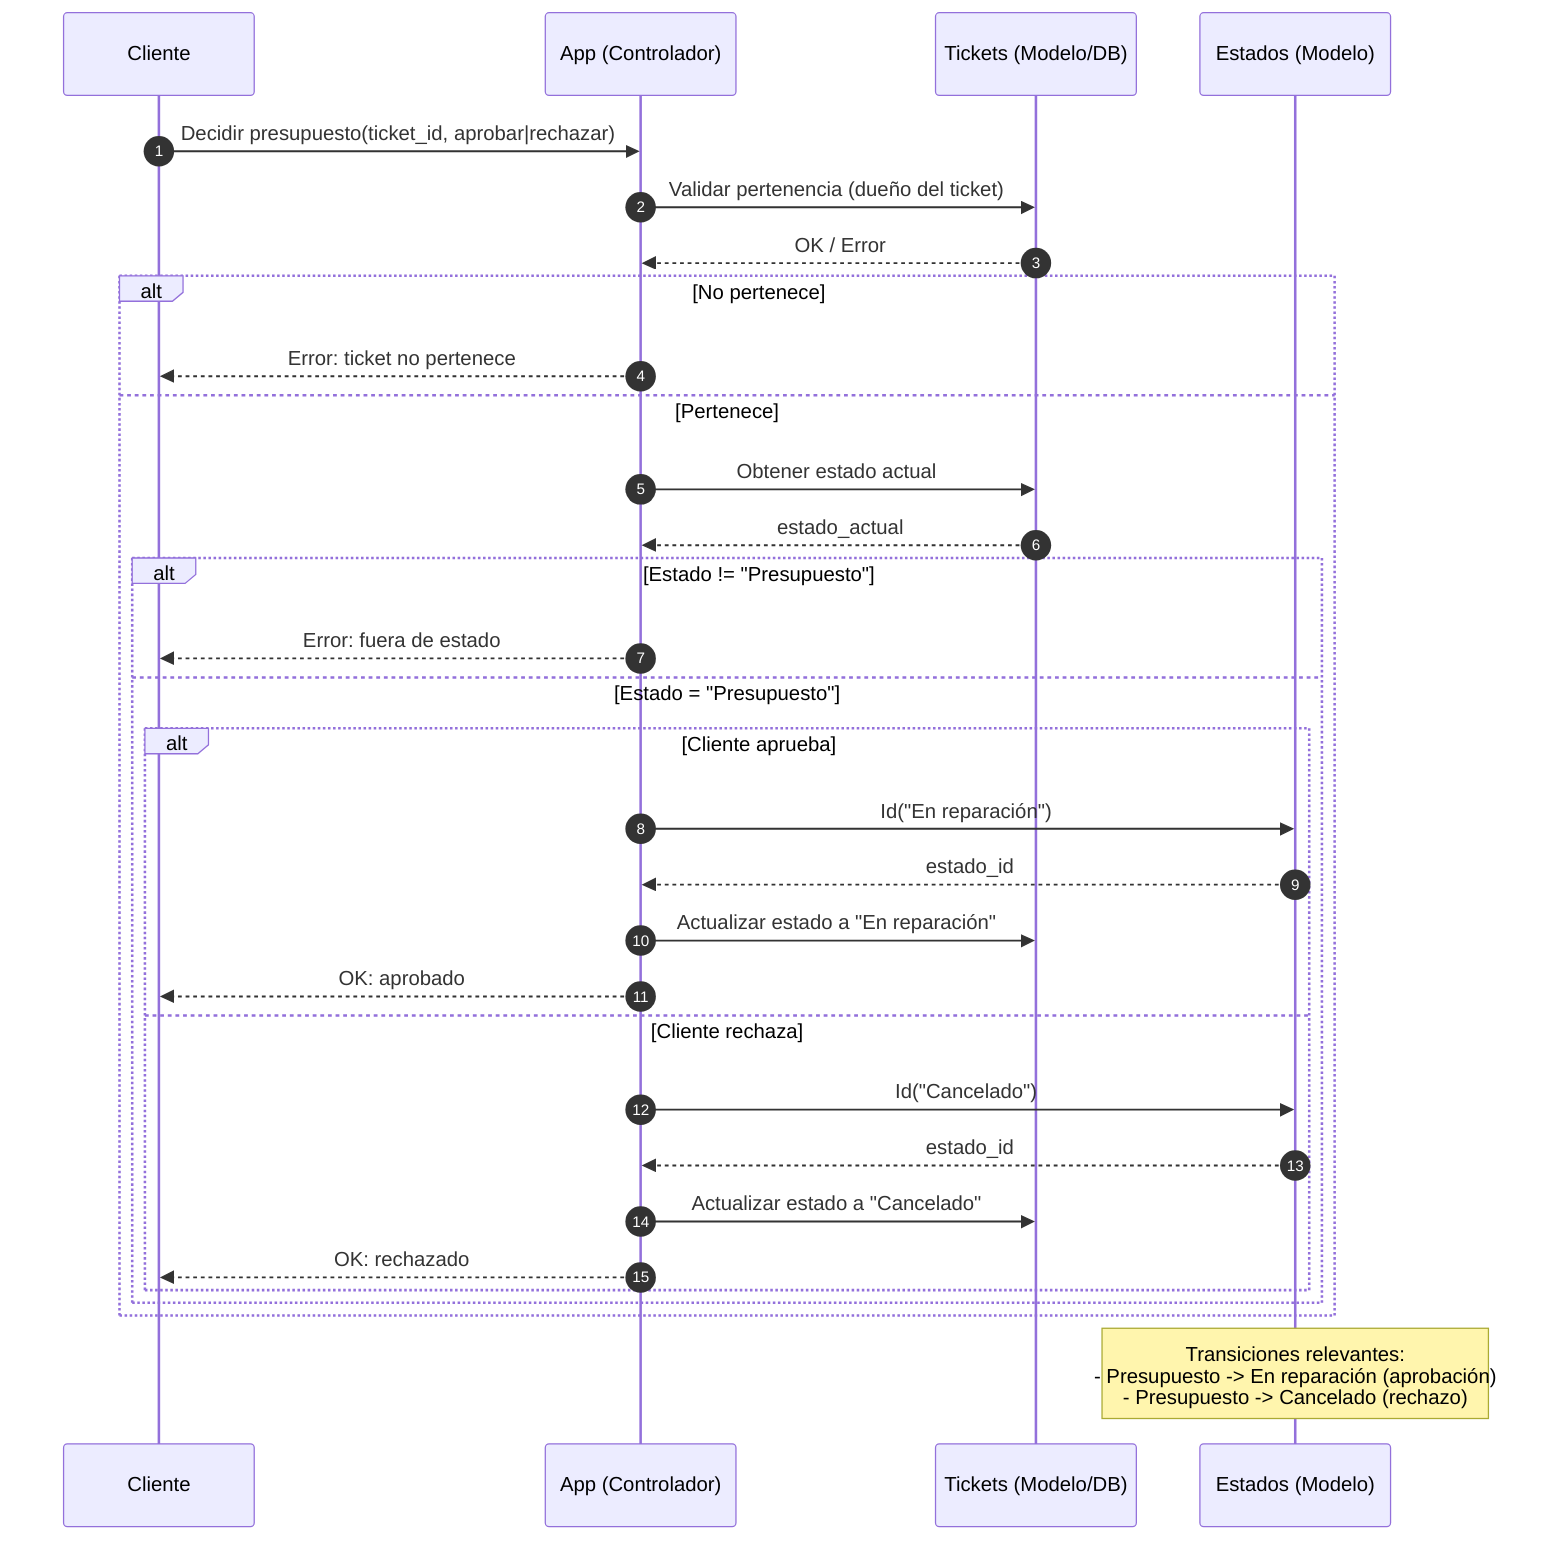 %% Secuencia_UC07_Decidir_Presupuesto (Mermaid)
%% Cliente aprueba/rechaza presupuesto con validaciones

sequenceDiagram
    autonumber
    participant Cli as Cliente
    participant App as App (Controlador)
    participant Tickets as Tickets (Modelo/DB)
    participant Estados as Estados (Modelo)

    %% Inicio
    Cli->>App: Decidir presupuesto(ticket_id, aprobar|rechazar)

    App->>Tickets: Validar pertenencia (dueño del ticket)
    Tickets-->>App: OK / Error

    alt No pertenece
    App-->>Cli: Error: ticket no pertenece
    else Pertenece
        App->>Tickets: Obtener estado actual
        Tickets-->>App: estado_actual

        alt Estado != "Presupuesto"
            App-->>Cli: Error: fuera de estado
        else Estado = "Presupuesto"
            alt Cliente aprueba
                App->>Estados: Id("En reparación")
                Estados-->>App: estado_id
                App->>Tickets: Actualizar estado a "En reparación"
                App-->>Cli: OK: aprobado
            else Cliente rechaza
                App->>Estados: Id("Cancelado")
                Estados-->>App: estado_id
                App->>Tickets: Actualizar estado a "Cancelado"
                App-->>Cli: OK: rechazado
            end
        end
    end

        Note over Estados: Transiciones relevantes:<br/>- Presupuesto -> En reparación (aprobación)<br/>- Presupuesto -> Cancelado (rechazo)